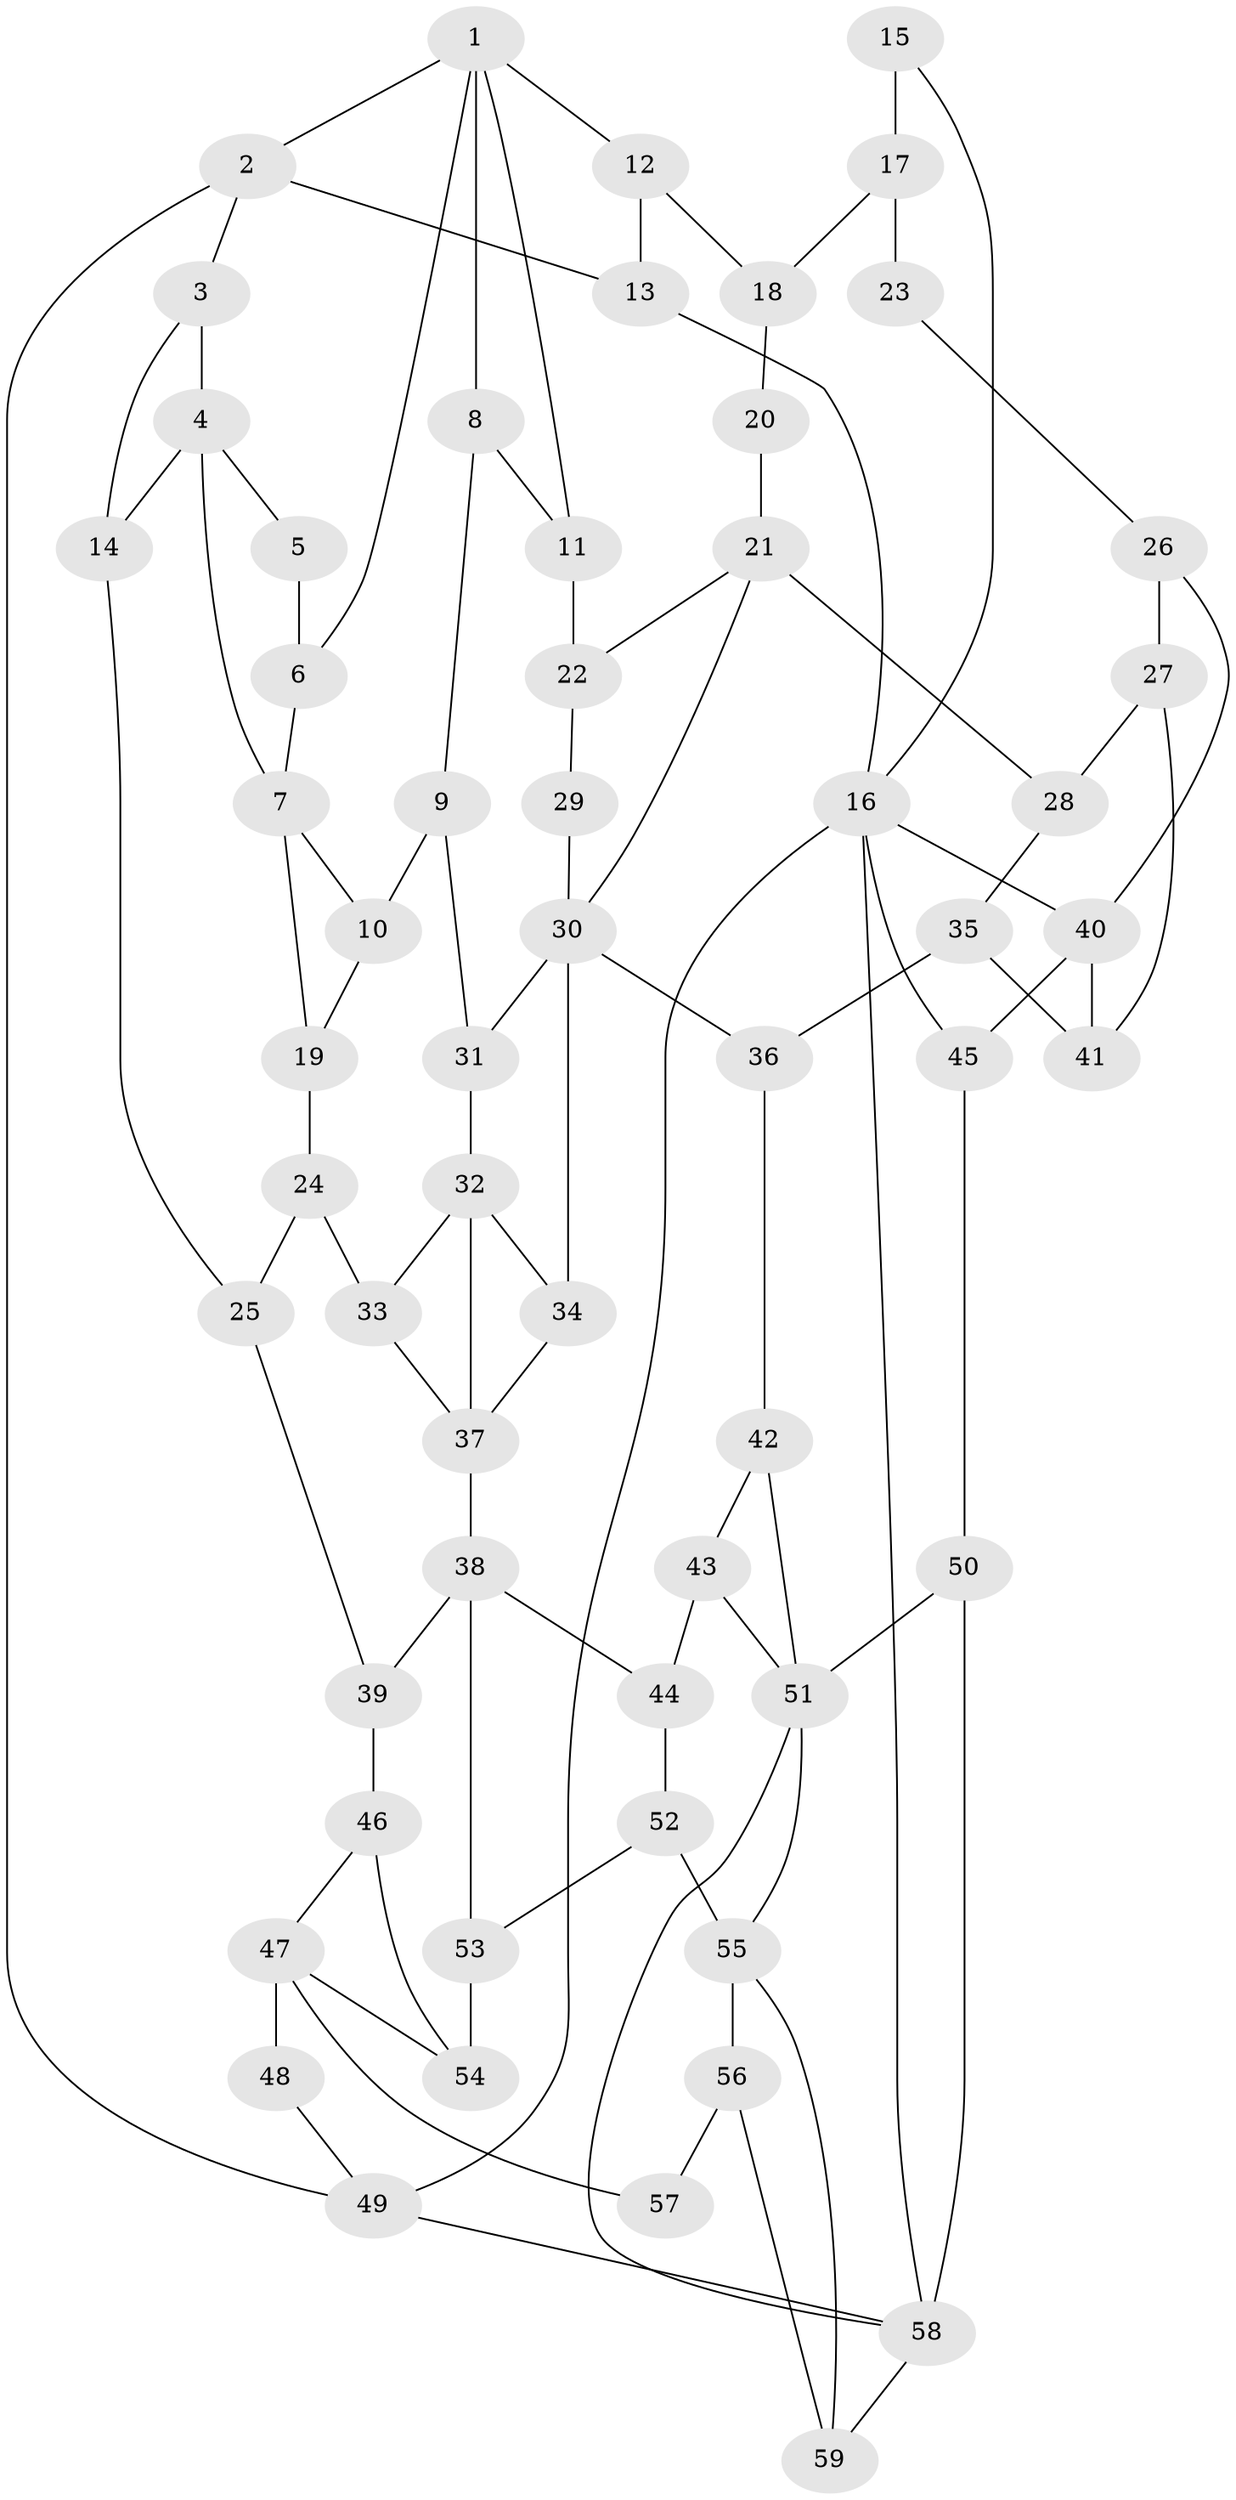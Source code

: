 // original degree distribution, {3: 0.02564102564102564, 5: 0.6239316239316239, 4: 0.1794871794871795, 6: 0.17094017094017094}
// Generated by graph-tools (version 1.1) at 2025/38/03/09/25 02:38:33]
// undirected, 59 vertices, 96 edges
graph export_dot {
graph [start="1"]
  node [color=gray90,style=filled];
  1;
  2;
  3;
  4;
  5;
  6;
  7;
  8;
  9;
  10;
  11;
  12;
  13;
  14;
  15;
  16;
  17;
  18;
  19;
  20;
  21;
  22;
  23;
  24;
  25;
  26;
  27;
  28;
  29;
  30;
  31;
  32;
  33;
  34;
  35;
  36;
  37;
  38;
  39;
  40;
  41;
  42;
  43;
  44;
  45;
  46;
  47;
  48;
  49;
  50;
  51;
  52;
  53;
  54;
  55;
  56;
  57;
  58;
  59;
  1 -- 2 [weight=1.0];
  1 -- 6 [weight=1.0];
  1 -- 8 [weight=1.0];
  1 -- 11 [weight=1.0];
  1 -- 12 [weight=1.0];
  2 -- 3 [weight=1.0];
  2 -- 13 [weight=1.0];
  2 -- 49 [weight=1.0];
  3 -- 4 [weight=1.0];
  3 -- 14 [weight=1.0];
  4 -- 5 [weight=2.0];
  4 -- 7 [weight=2.0];
  4 -- 14 [weight=1.0];
  5 -- 6 [weight=1.0];
  6 -- 7 [weight=2.0];
  7 -- 10 [weight=1.0];
  7 -- 19 [weight=1.0];
  8 -- 9 [weight=1.0];
  8 -- 11 [weight=1.0];
  9 -- 10 [weight=1.0];
  9 -- 31 [weight=1.0];
  10 -- 19 [weight=1.0];
  11 -- 22 [weight=1.0];
  12 -- 13 [weight=1.0];
  12 -- 18 [weight=1.0];
  13 -- 16 [weight=1.0];
  14 -- 25 [weight=1.0];
  15 -- 16 [weight=1.0];
  15 -- 17 [weight=3.0];
  16 -- 40 [weight=1.0];
  16 -- 45 [weight=1.0];
  16 -- 49 [weight=1.0];
  16 -- 58 [weight=1.0];
  17 -- 18 [weight=1.0];
  17 -- 23 [weight=2.0];
  18 -- 20 [weight=1.0];
  19 -- 24 [weight=1.0];
  20 -- 21 [weight=2.0];
  21 -- 22 [weight=1.0];
  21 -- 28 [weight=2.0];
  21 -- 30 [weight=1.0];
  22 -- 29 [weight=1.0];
  23 -- 26 [weight=1.0];
  24 -- 25 [weight=1.0];
  24 -- 33 [weight=1.0];
  25 -- 39 [weight=1.0];
  26 -- 27 [weight=1.0];
  26 -- 40 [weight=1.0];
  27 -- 28 [weight=1.0];
  27 -- 41 [weight=1.0];
  28 -- 35 [weight=1.0];
  29 -- 30 [weight=2.0];
  30 -- 31 [weight=1.0];
  30 -- 34 [weight=1.0];
  30 -- 36 [weight=1.0];
  31 -- 32 [weight=2.0];
  32 -- 33 [weight=1.0];
  32 -- 34 [weight=1.0];
  32 -- 37 [weight=2.0];
  33 -- 37 [weight=1.0];
  34 -- 37 [weight=1.0];
  35 -- 36 [weight=1.0];
  35 -- 41 [weight=1.0];
  36 -- 42 [weight=1.0];
  37 -- 38 [weight=2.0];
  38 -- 39 [weight=2.0];
  38 -- 44 [weight=1.0];
  38 -- 53 [weight=1.0];
  39 -- 46 [weight=1.0];
  40 -- 41 [weight=1.0];
  40 -- 45 [weight=3.0];
  42 -- 43 [weight=1.0];
  42 -- 51 [weight=1.0];
  43 -- 44 [weight=1.0];
  43 -- 51 [weight=1.0];
  44 -- 52 [weight=1.0];
  45 -- 50 [weight=2.0];
  46 -- 47 [weight=1.0];
  46 -- 54 [weight=1.0];
  47 -- 48 [weight=2.0];
  47 -- 54 [weight=1.0];
  47 -- 57 [weight=2.0];
  48 -- 49 [weight=1.0];
  49 -- 58 [weight=1.0];
  50 -- 51 [weight=2.0];
  50 -- 58 [weight=1.0];
  51 -- 55 [weight=1.0];
  51 -- 58 [weight=1.0];
  52 -- 53 [weight=1.0];
  52 -- 55 [weight=1.0];
  53 -- 54 [weight=1.0];
  55 -- 56 [weight=2.0];
  55 -- 59 [weight=1.0];
  56 -- 57 [weight=2.0];
  56 -- 59 [weight=2.0];
  58 -- 59 [weight=2.0];
}
